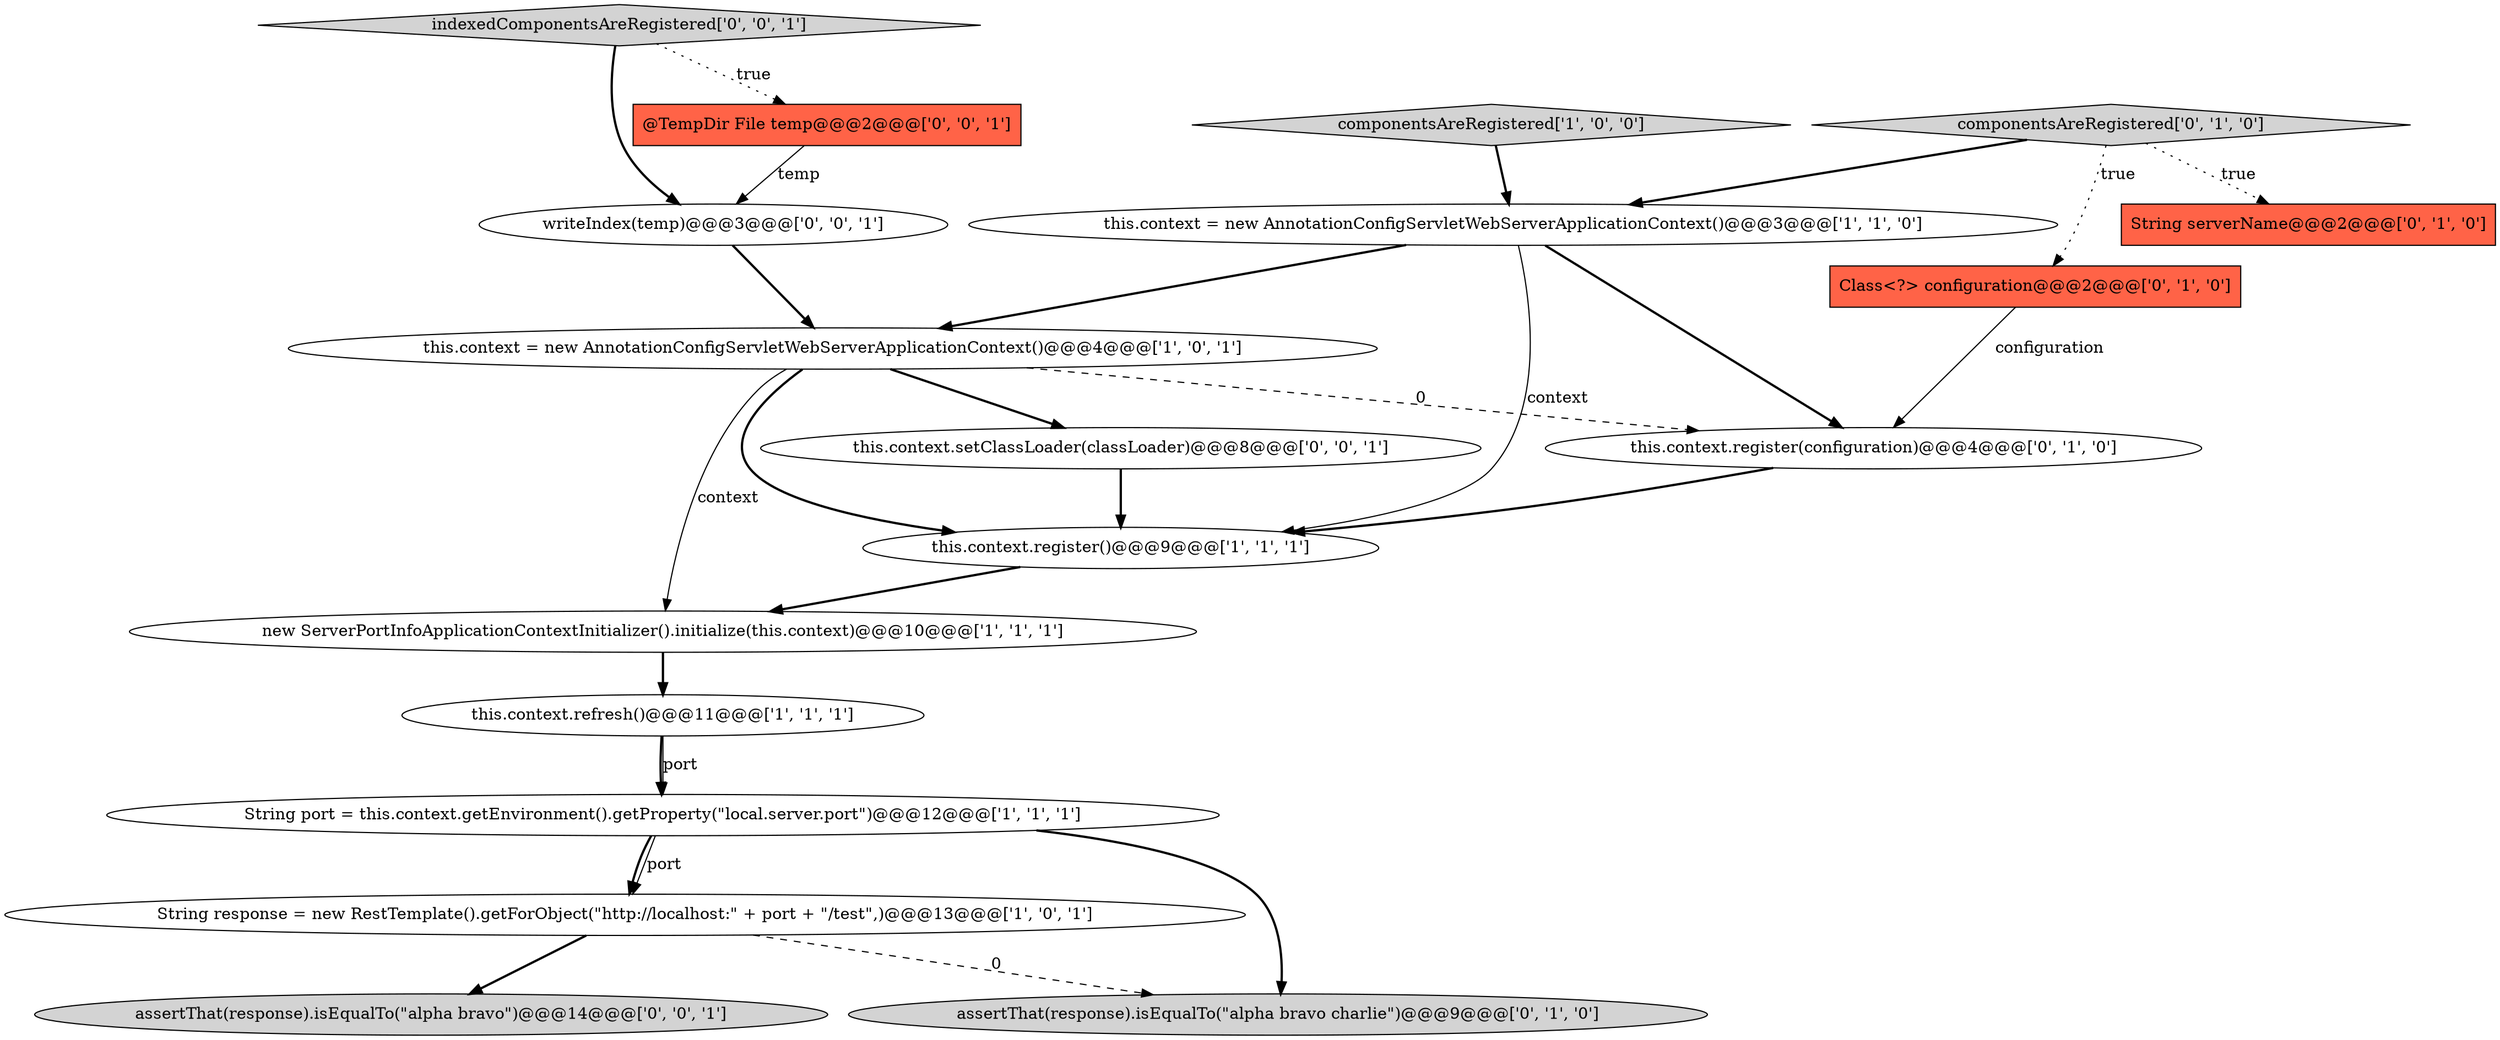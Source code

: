 digraph {
0 [style = filled, label = "componentsAreRegistered['1', '0', '0']", fillcolor = lightgray, shape = diamond image = "AAA0AAABBB1BBB"];
4 [style = filled, label = "this.context.refresh()@@@11@@@['1', '1', '1']", fillcolor = white, shape = ellipse image = "AAA0AAABBB1BBB"];
16 [style = filled, label = "writeIndex(temp)@@@3@@@['0', '0', '1']", fillcolor = white, shape = ellipse image = "AAA0AAABBB3BBB"];
10 [style = filled, label = "this.context.register(configuration)@@@4@@@['0', '1', '0']", fillcolor = white, shape = ellipse image = "AAA1AAABBB2BBB"];
11 [style = filled, label = "assertThat(response).isEqualTo(\"alpha bravo charlie\")@@@9@@@['0', '1', '0']", fillcolor = lightgray, shape = ellipse image = "AAA1AAABBB2BBB"];
17 [style = filled, label = "this.context.setClassLoader(classLoader)@@@8@@@['0', '0', '1']", fillcolor = white, shape = ellipse image = "AAA0AAABBB3BBB"];
1 [style = filled, label = "this.context = new AnnotationConfigServletWebServerApplicationContext()@@@4@@@['1', '0', '1']", fillcolor = white, shape = ellipse image = "AAA0AAABBB1BBB"];
2 [style = filled, label = "this.context = new AnnotationConfigServletWebServerApplicationContext()@@@3@@@['1', '1', '0']", fillcolor = white, shape = ellipse image = "AAA0AAABBB1BBB"];
6 [style = filled, label = "new ServerPortInfoApplicationContextInitializer().initialize(this.context)@@@10@@@['1', '1', '1']", fillcolor = white, shape = ellipse image = "AAA0AAABBB1BBB"];
8 [style = filled, label = "Class<?> configuration@@@2@@@['0', '1', '0']", fillcolor = tomato, shape = box image = "AAA0AAABBB2BBB"];
9 [style = filled, label = "componentsAreRegistered['0', '1', '0']", fillcolor = lightgray, shape = diamond image = "AAA0AAABBB2BBB"];
14 [style = filled, label = "indexedComponentsAreRegistered['0', '0', '1']", fillcolor = lightgray, shape = diamond image = "AAA0AAABBB3BBB"];
3 [style = filled, label = "this.context.register()@@@9@@@['1', '1', '1']", fillcolor = white, shape = ellipse image = "AAA0AAABBB1BBB"];
5 [style = filled, label = "String response = new RestTemplate().getForObject(\"http://localhost:\" + port + \"/test\",)@@@13@@@['1', '0', '1']", fillcolor = white, shape = ellipse image = "AAA0AAABBB1BBB"];
7 [style = filled, label = "String port = this.context.getEnvironment().getProperty(\"local.server.port\")@@@12@@@['1', '1', '1']", fillcolor = white, shape = ellipse image = "AAA0AAABBB1BBB"];
15 [style = filled, label = "assertThat(response).isEqualTo(\"alpha bravo\")@@@14@@@['0', '0', '1']", fillcolor = lightgray, shape = ellipse image = "AAA0AAABBB3BBB"];
13 [style = filled, label = "@TempDir File temp@@@2@@@['0', '0', '1']", fillcolor = tomato, shape = box image = "AAA0AAABBB3BBB"];
12 [style = filled, label = "String serverName@@@2@@@['0', '1', '0']", fillcolor = tomato, shape = box image = "AAA1AAABBB2BBB"];
9->8 [style = dotted, label="true"];
4->7 [style = bold, label=""];
6->4 [style = bold, label=""];
14->16 [style = bold, label=""];
9->2 [style = bold, label=""];
2->10 [style = bold, label=""];
17->3 [style = bold, label=""];
7->11 [style = bold, label=""];
5->11 [style = dashed, label="0"];
10->3 [style = bold, label=""];
3->6 [style = bold, label=""];
1->6 [style = solid, label="context"];
1->3 [style = bold, label=""];
14->13 [style = dotted, label="true"];
16->1 [style = bold, label=""];
7->5 [style = solid, label="port"];
13->16 [style = solid, label="temp"];
2->1 [style = bold, label=""];
1->17 [style = bold, label=""];
1->10 [style = dashed, label="0"];
2->3 [style = solid, label="context"];
4->7 [style = solid, label="port"];
7->5 [style = bold, label=""];
0->2 [style = bold, label=""];
9->12 [style = dotted, label="true"];
8->10 [style = solid, label="configuration"];
5->15 [style = bold, label=""];
}
